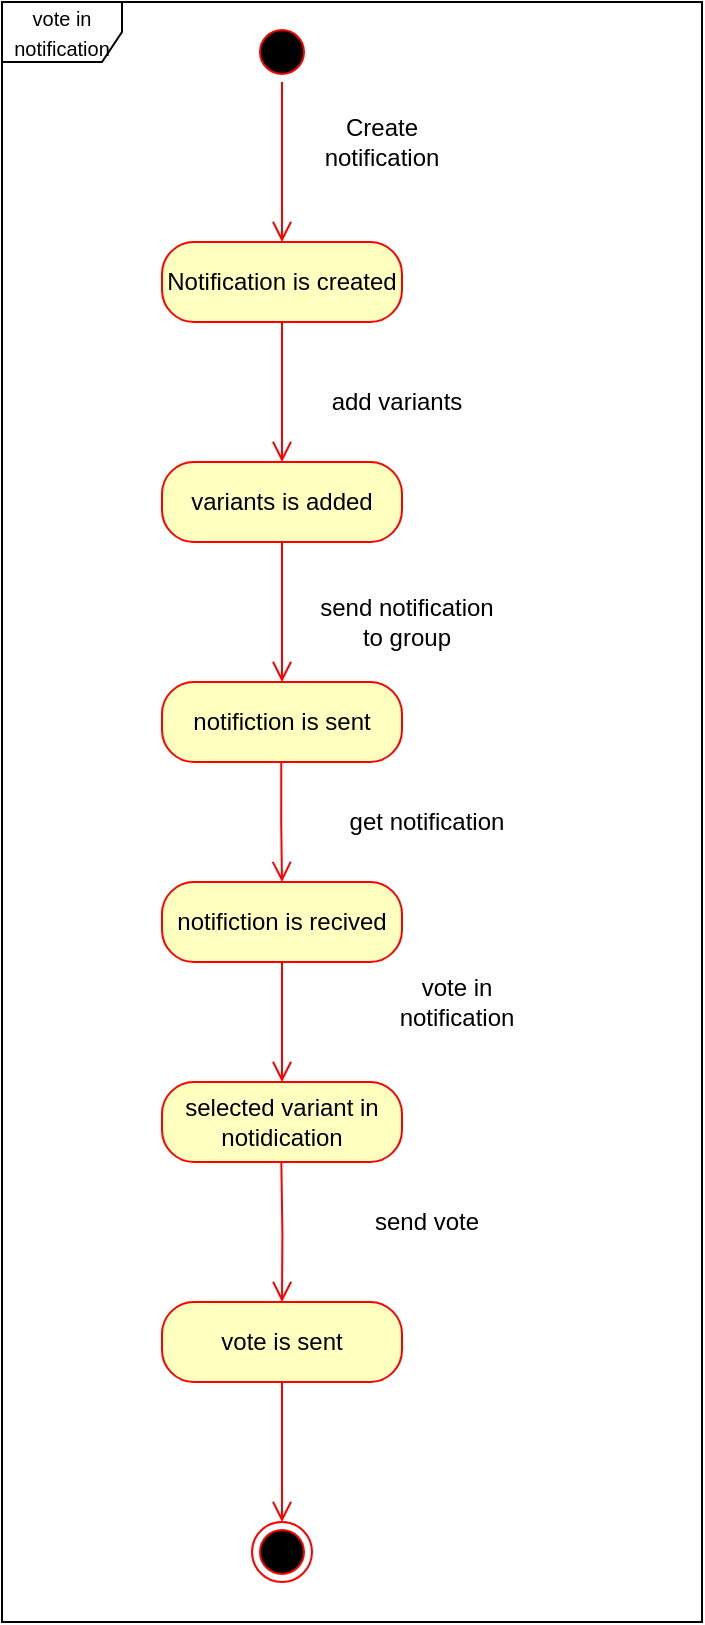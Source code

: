 <mxfile version="20.4.0" type="github">
  <diagram id="fRACtXbfO7ULo-54q57D" name="Страница 1">
    <mxGraphModel dx="1497" dy="880" grid="1" gridSize="10" guides="1" tooltips="1" connect="1" arrows="1" fold="1" page="1" pageScale="1" pageWidth="2339" pageHeight="3300" math="0" shadow="0">
      <root>
        <mxCell id="0" />
        <mxCell id="1" parent="0" />
        <mxCell id="wZcI6epZdg_Jq3GggXZ2-1" value="" style="ellipse;html=1;shape=startState;fillColor=#000000;strokeColor=#ff0000;fontSize=6;" vertex="1" parent="1">
          <mxGeometry x="175" y="340" width="30" height="30" as="geometry" />
        </mxCell>
        <mxCell id="wZcI6epZdg_Jq3GggXZ2-2" value="" style="edgeStyle=orthogonalEdgeStyle;html=1;verticalAlign=bottom;endArrow=open;endSize=8;strokeColor=#ff0000;rounded=0;fontSize=6;exitX=0.5;exitY=1;exitDx=0;exitDy=0;" edge="1" parent="1" source="wZcI6epZdg_Jq3GggXZ2-1">
          <mxGeometry relative="1" as="geometry">
            <mxPoint x="190" y="450" as="targetPoint" />
            <mxPoint x="190" y="380" as="sourcePoint" />
          </mxGeometry>
        </mxCell>
        <mxCell id="wZcI6epZdg_Jq3GggXZ2-3" value="&lt;font style=&quot;font-size: 12px;&quot;&gt;Notification is created&lt;br&gt;&lt;/font&gt;" style="rounded=1;whiteSpace=wrap;html=1;arcSize=40;fontColor=#000000;fillColor=#ffffc0;strokeColor=#ff0000;fontSize=6;" vertex="1" parent="1">
          <mxGeometry x="130" y="450" width="120" height="40" as="geometry" />
        </mxCell>
        <mxCell id="wZcI6epZdg_Jq3GggXZ2-4" value="" style="edgeStyle=orthogonalEdgeStyle;html=1;verticalAlign=bottom;endArrow=open;endSize=8;strokeColor=#ff0000;rounded=0;fontSize=6;entryX=0.5;entryY=0;entryDx=0;entryDy=0;exitX=0.5;exitY=1;exitDx=0;exitDy=0;" edge="1" parent="1" source="wZcI6epZdg_Jq3GggXZ2-3" target="wZcI6epZdg_Jq3GggXZ2-5">
          <mxGeometry relative="1" as="geometry">
            <mxPoint x="190" y="550" as="targetPoint" />
            <mxPoint x="190" y="500" as="sourcePoint" />
          </mxGeometry>
        </mxCell>
        <mxCell id="wZcI6epZdg_Jq3GggXZ2-5" value="&lt;font style=&quot;font-size: 12px;&quot;&gt;variants is added&lt;/font&gt;" style="rounded=1;whiteSpace=wrap;html=1;arcSize=40;fontColor=#000000;fillColor=#ffffc0;strokeColor=#ff0000;fontSize=6;" vertex="1" parent="1">
          <mxGeometry x="130" y="560" width="120" height="40" as="geometry" />
        </mxCell>
        <mxCell id="wZcI6epZdg_Jq3GggXZ2-6" value="" style="edgeStyle=orthogonalEdgeStyle;html=1;verticalAlign=bottom;endArrow=open;endSize=8;strokeColor=#ff0000;rounded=0;fontSize=6;entryX=0.5;entryY=0;entryDx=0;entryDy=0;exitX=0.5;exitY=1;exitDx=0;exitDy=0;" edge="1" parent="1" source="wZcI6epZdg_Jq3GggXZ2-5" target="wZcI6epZdg_Jq3GggXZ2-7">
          <mxGeometry relative="1" as="geometry">
            <mxPoint x="190" y="660" as="targetPoint" />
            <mxPoint x="190" y="610" as="sourcePoint" />
          </mxGeometry>
        </mxCell>
        <mxCell id="wZcI6epZdg_Jq3GggXZ2-7" value="&lt;font style=&quot;font-size: 12px;&quot;&gt;notifiction is sent&lt;/font&gt;" style="rounded=1;whiteSpace=wrap;html=1;arcSize=40;fontColor=#000000;fillColor=#ffffc0;strokeColor=#ff0000;fontSize=6;" vertex="1" parent="1">
          <mxGeometry x="130" y="670" width="120" height="40" as="geometry" />
        </mxCell>
        <mxCell id="wZcI6epZdg_Jq3GggXZ2-9" value="" style="ellipse;html=1;shape=endState;fillColor=#000000;strokeColor=#ff0000;fontSize=6;" vertex="1" parent="1">
          <mxGeometry x="175" y="1090" width="30" height="30" as="geometry" />
        </mxCell>
        <mxCell id="wZcI6epZdg_Jq3GggXZ2-10" value="Create notification" style="text;html=1;strokeColor=none;fillColor=none;align=center;verticalAlign=middle;whiteSpace=wrap;rounded=0;" vertex="1" parent="1">
          <mxGeometry x="200" y="390" width="80" height="20" as="geometry" />
        </mxCell>
        <mxCell id="wZcI6epZdg_Jq3GggXZ2-11" value="add variants" style="text;html=1;strokeColor=none;fillColor=none;align=center;verticalAlign=middle;whiteSpace=wrap;rounded=0;" vertex="1" parent="1">
          <mxGeometry x="205" y="520" width="85" height="20" as="geometry" />
        </mxCell>
        <mxCell id="wZcI6epZdg_Jq3GggXZ2-12" value="send notification to group" style="text;html=1;strokeColor=none;fillColor=none;align=center;verticalAlign=middle;whiteSpace=wrap;rounded=0;" vertex="1" parent="1">
          <mxGeometry x="205" y="630" width="95" height="20" as="geometry" />
        </mxCell>
        <mxCell id="wZcI6epZdg_Jq3GggXZ2-13" value="&lt;font style=&quot;font-size: 10px;&quot;&gt;vote in notification&lt;/font&gt;" style="shape=umlFrame;whiteSpace=wrap;html=1;fontSize=12;" vertex="1" parent="1">
          <mxGeometry x="50" y="330" width="350" height="810" as="geometry" />
        </mxCell>
        <mxCell id="wZcI6epZdg_Jq3GggXZ2-14" value="&lt;font style=&quot;font-size: 12px;&quot;&gt;notifiction is recived&lt;/font&gt;" style="rounded=1;whiteSpace=wrap;html=1;arcSize=40;fontColor=#000000;fillColor=#ffffc0;strokeColor=#ff0000;fontSize=6;direction=east;" vertex="1" parent="1">
          <mxGeometry x="130" y="770" width="120" height="40" as="geometry" />
        </mxCell>
        <mxCell id="wZcI6epZdg_Jq3GggXZ2-15" value="&lt;font style=&quot;font-size: 12px;&quot;&gt;selected variant in notidication&lt;/font&gt;" style="rounded=1;whiteSpace=wrap;html=1;arcSize=40;fontColor=#000000;fillColor=#ffffc0;strokeColor=#ff0000;fontSize=6;" vertex="1" parent="1">
          <mxGeometry x="130" y="870" width="120" height="40" as="geometry" />
        </mxCell>
        <mxCell id="wZcI6epZdg_Jq3GggXZ2-16" value="" style="edgeStyle=orthogonalEdgeStyle;html=1;verticalAlign=bottom;endArrow=open;endSize=8;strokeColor=#ff0000;rounded=0;fontSize=6;entryX=0.5;entryY=0;entryDx=0;entryDy=0;exitX=0.497;exitY=1;exitDx=0;exitDy=0;exitPerimeter=0;" edge="1" parent="1" source="wZcI6epZdg_Jq3GggXZ2-7" target="wZcI6epZdg_Jq3GggXZ2-14">
          <mxGeometry relative="1" as="geometry">
            <mxPoint x="189.67" y="790" as="targetPoint" />
            <mxPoint x="189.67" y="720" as="sourcePoint" />
          </mxGeometry>
        </mxCell>
        <mxCell id="wZcI6epZdg_Jq3GggXZ2-17" value="get notification" style="text;html=1;strokeColor=none;fillColor=none;align=center;verticalAlign=middle;whiteSpace=wrap;rounded=0;" vertex="1" parent="1">
          <mxGeometry x="215" y="730" width="95" height="20" as="geometry" />
        </mxCell>
        <mxCell id="wZcI6epZdg_Jq3GggXZ2-18" value="vote in notification" style="text;html=1;strokeColor=none;fillColor=none;align=center;verticalAlign=middle;whiteSpace=wrap;rounded=0;" vertex="1" parent="1">
          <mxGeometry x="230" y="820" width="95" height="20" as="geometry" />
        </mxCell>
        <mxCell id="wZcI6epZdg_Jq3GggXZ2-19" value="" style="edgeStyle=orthogonalEdgeStyle;html=1;verticalAlign=bottom;endArrow=open;endSize=8;strokeColor=#ff0000;rounded=0;fontSize=6;entryX=0.5;entryY=0;entryDx=0;entryDy=0;exitX=0.5;exitY=1;exitDx=0;exitDy=0;" edge="1" parent="1" source="wZcI6epZdg_Jq3GggXZ2-14" target="wZcI6epZdg_Jq3GggXZ2-15">
          <mxGeometry relative="1" as="geometry">
            <mxPoint x="185.38" y="880" as="targetPoint" />
            <mxPoint x="185.02" y="820" as="sourcePoint" />
          </mxGeometry>
        </mxCell>
        <mxCell id="wZcI6epZdg_Jq3GggXZ2-21" value="" style="edgeStyle=orthogonalEdgeStyle;html=1;verticalAlign=bottom;endArrow=open;endSize=8;strokeColor=#ff0000;rounded=0;fontSize=6;entryX=0.5;entryY=0;entryDx=0;entryDy=0;exitX=0.5;exitY=1;exitDx=0;exitDy=0;" edge="1" parent="1" target="wZcI6epZdg_Jq3GggXZ2-22">
          <mxGeometry relative="1" as="geometry">
            <mxPoint x="189.67" y="970" as="targetPoint" />
            <mxPoint x="189.67" y="910" as="sourcePoint" />
          </mxGeometry>
        </mxCell>
        <mxCell id="wZcI6epZdg_Jq3GggXZ2-22" value="&lt;font style=&quot;font-size: 12px;&quot;&gt;vote is sent&lt;/font&gt;" style="rounded=1;whiteSpace=wrap;html=1;arcSize=40;fontColor=#000000;fillColor=#ffffc0;strokeColor=#ff0000;fontSize=6;" vertex="1" parent="1">
          <mxGeometry x="130" y="980" width="120" height="40" as="geometry" />
        </mxCell>
        <mxCell id="wZcI6epZdg_Jq3GggXZ2-24" value="send vote" style="text;html=1;strokeColor=none;fillColor=none;align=center;verticalAlign=middle;whiteSpace=wrap;rounded=0;" vertex="1" parent="1">
          <mxGeometry x="215" y="930" width="95" height="20" as="geometry" />
        </mxCell>
        <mxCell id="wZcI6epZdg_Jq3GggXZ2-26" value="" style="edgeStyle=orthogonalEdgeStyle;html=1;verticalAlign=bottom;endArrow=open;endSize=8;strokeColor=#ff0000;rounded=0;fontSize=6;entryX=0.5;entryY=0;entryDx=0;entryDy=0;exitX=0.5;exitY=1;exitDx=0;exitDy=0;" edge="1" parent="1" source="wZcI6epZdg_Jq3GggXZ2-22" target="wZcI6epZdg_Jq3GggXZ2-9">
          <mxGeometry relative="1" as="geometry">
            <mxPoint x="189.85" y="1100" as="targetPoint" />
            <mxPoint x="189.85" y="1030" as="sourcePoint" />
          </mxGeometry>
        </mxCell>
      </root>
    </mxGraphModel>
  </diagram>
</mxfile>
